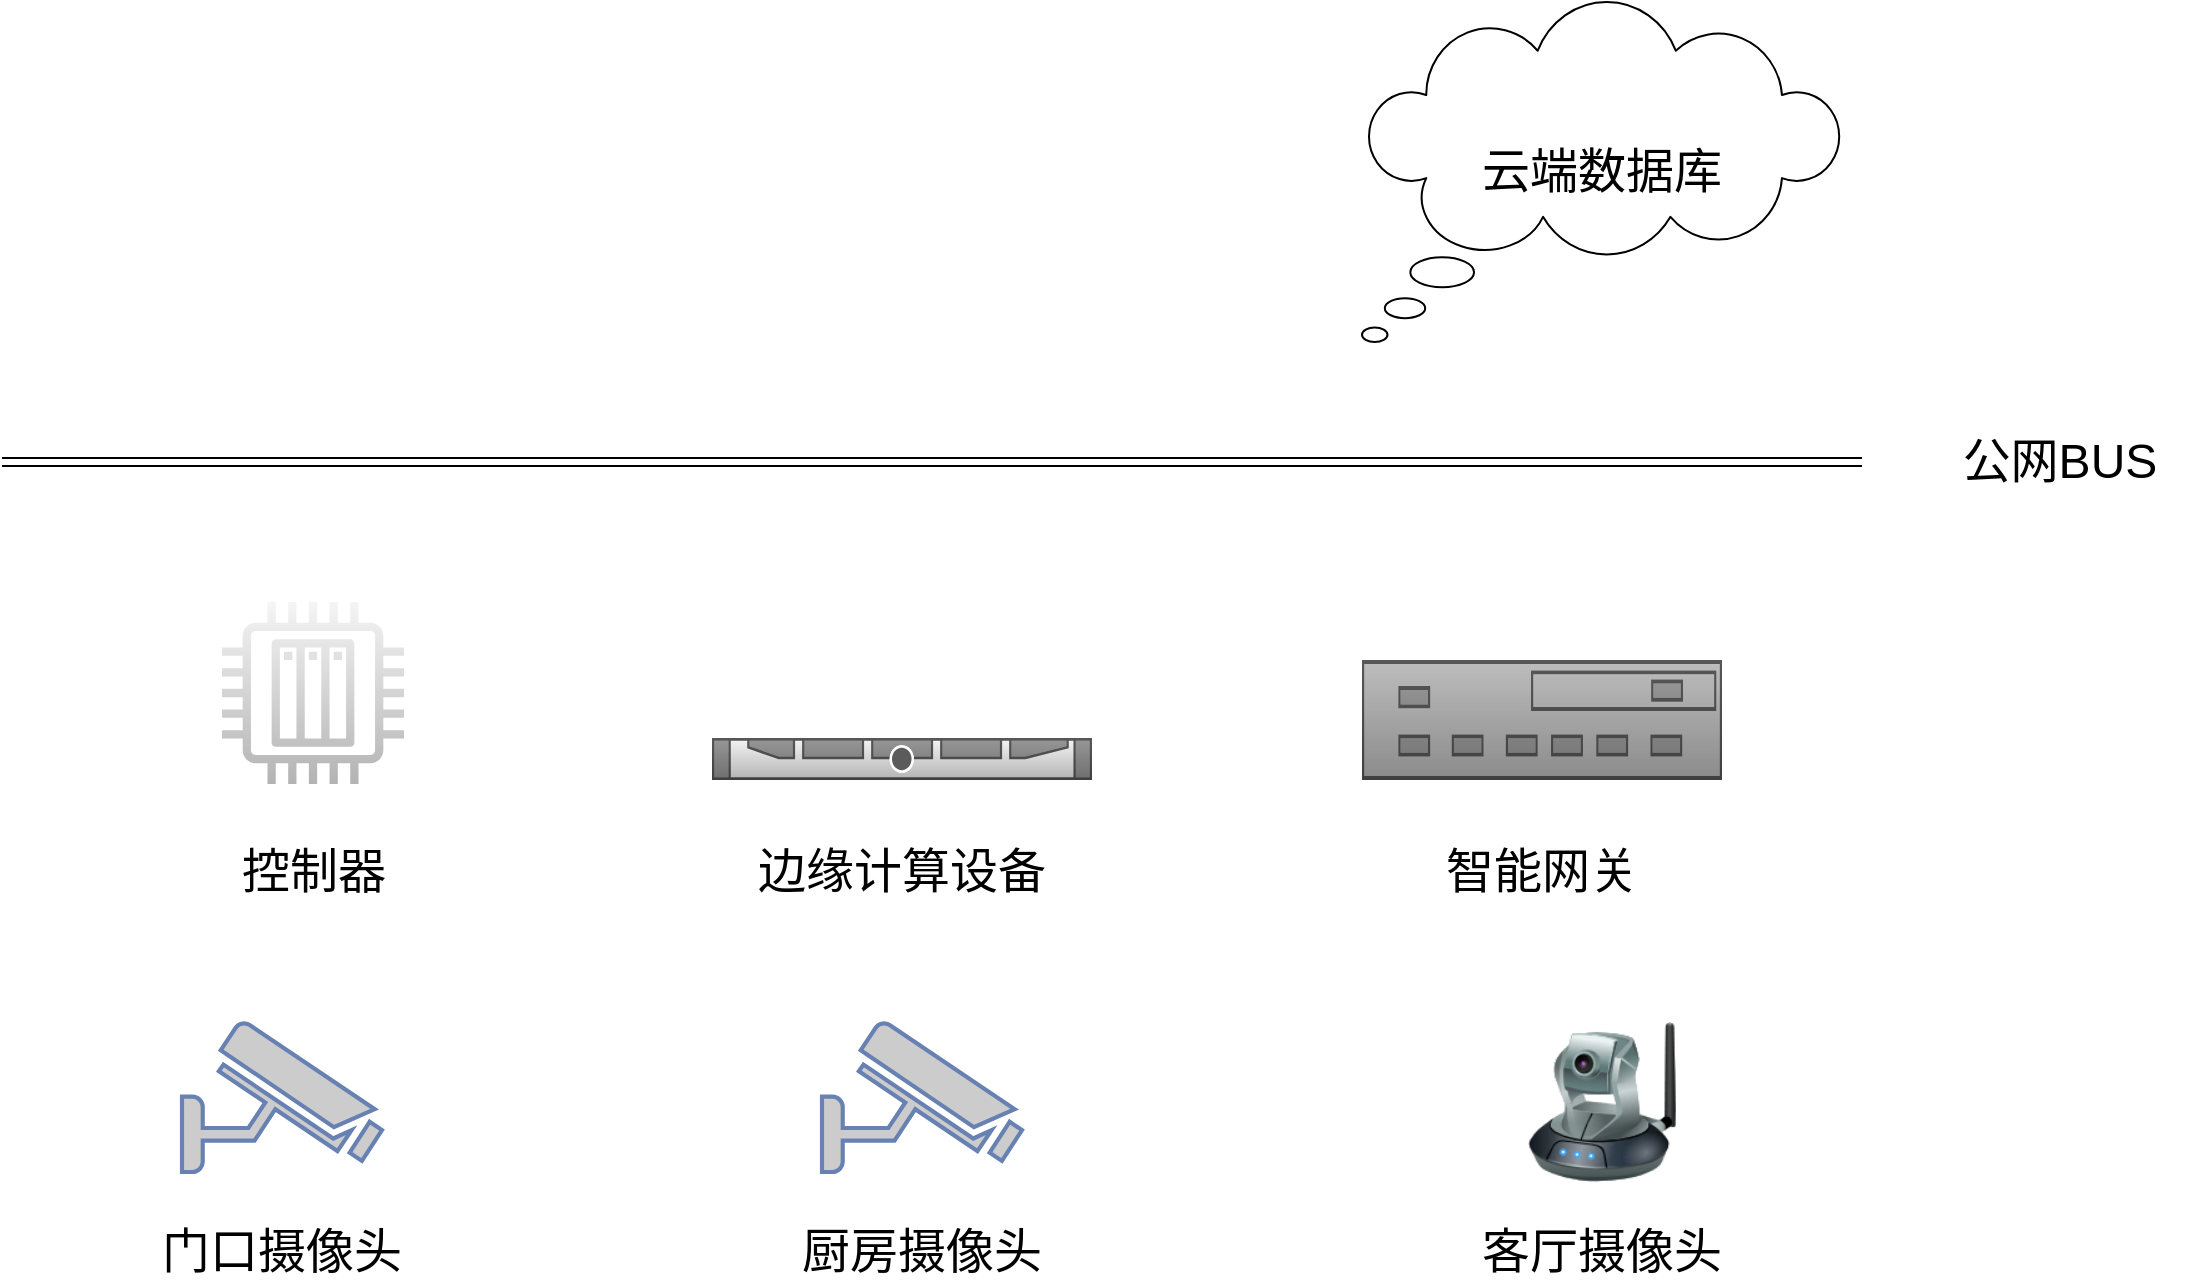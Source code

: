 <mxfile>
    <diagram id="MQUk3Z3RDs1_jtSRNGPu" name="Page-1">
        <mxGraphModel dx="1372" dy="759" grid="1" gridSize="10" guides="1" tooltips="1" connect="1" arrows="1" fold="1" page="1" pageScale="1" pageWidth="1169" pageHeight="827" math="0" shadow="0">
            <root>
                <mxCell id="0"/>
                <mxCell id="1" parent="0"/>
                <mxCell id="34" value="" style="group" vertex="1" connectable="0" parent="1">
                    <mxGeometry x="40" y="50" width="1099" height="640" as="geometry"/>
                </mxCell>
                <mxCell id="15" value="云端数据库" style="whiteSpace=wrap;html=1;shape=mxgraph.basic.cloud_callout;fontSize=24;" vertex="1" parent="34">
                    <mxGeometry x="680" width="240" height="170" as="geometry"/>
                </mxCell>
                <mxCell id="24" value="" style="group" vertex="1" connectable="0" parent="34">
                    <mxGeometry x="355" y="368" width="190" height="82" as="geometry"/>
                </mxCell>
                <mxCell id="22" value="" style="strokeColor=#666666;html=1;labelPosition=right;align=left;spacingLeft=15;shadow=0;dashed=0;outlineConnect=0;shape=mxgraph.rack.dell.dell_poweredge_1u;fontSize=24;fillColor=#f5f5f5;gradientColor=#b3b3b3;" vertex="1" parent="24">
                    <mxGeometry width="190" height="21" as="geometry"/>
                </mxCell>
                <mxCell id="23" value="边缘计算设备" style="text;strokeColor=none;align=center;fillColor=none;html=1;verticalAlign=middle;whiteSpace=wrap;rounded=0;fontSize=24;" vertex="1" parent="24">
                    <mxGeometry x="15" y="52" width="160" height="30" as="geometry"/>
                </mxCell>
                <mxCell id="25" value="" style="group" vertex="1" connectable="0" parent="34">
                    <mxGeometry x="680" y="329" width="180" height="121" as="geometry"/>
                </mxCell>
                <mxCell id="19" value="智能网关" style="text;strokeColor=none;align=center;fillColor=none;html=1;verticalAlign=middle;whiteSpace=wrap;rounded=0;fontSize=24;" vertex="1" parent="25">
                    <mxGeometry x="30" y="91" width="120" height="30" as="geometry"/>
                </mxCell>
                <mxCell id="20" value="" style="strokeColor=#666666;html=1;labelPosition=right;align=left;spacingLeft=15;shadow=0;dashed=0;outlineConnect=0;shape=mxgraph.rack.general.switches_2;fontSize=24;fillColor=#f5f5f5;gradientColor=#b3b3b3;" vertex="1" parent="25">
                    <mxGeometry width="180" height="60" as="geometry"/>
                </mxCell>
                <mxCell id="27" value="" style="group" vertex="1" connectable="0" parent="34">
                    <mxGeometry x="390" y="510" width="140" height="130" as="geometry"/>
                </mxCell>
                <mxCell id="9" value="" style="fontColor=#0066CC;verticalAlign=top;verticalLabelPosition=bottom;labelPosition=center;align=center;html=1;outlineConnect=0;fillColor=#CCCCCC;strokeColor=#6881B3;gradientColor=none;gradientDirection=north;strokeWidth=2;shape=mxgraph.networks.security_camera;fontSize=24;" vertex="1" parent="27">
                    <mxGeometry x="20" width="100" height="75" as="geometry"/>
                </mxCell>
                <mxCell id="12" value="厨房摄像头" style="text;strokeColor=none;align=center;fillColor=none;html=1;verticalAlign=middle;whiteSpace=wrap;rounded=0;fontSize=24;" vertex="1" parent="27">
                    <mxGeometry y="100" width="140" height="30" as="geometry"/>
                </mxCell>
                <mxCell id="28" value="" style="group" vertex="1" connectable="0" parent="34">
                    <mxGeometry x="730" y="510" width="140" height="130" as="geometry"/>
                </mxCell>
                <mxCell id="8" value="" style="image;html=1;image=img/lib/clip_art/networking/Ip_Camera_128x128.png;fontSize=24;" vertex="1" parent="28">
                    <mxGeometry x="30" width="80" height="80" as="geometry"/>
                </mxCell>
                <mxCell id="11" value="客厅摄像头" style="text;strokeColor=none;align=center;fillColor=none;html=1;verticalAlign=middle;whiteSpace=wrap;rounded=0;fontSize=24;" vertex="1" parent="28">
                    <mxGeometry y="100" width="140" height="30" as="geometry"/>
                </mxCell>
                <mxCell id="29" value="" style="group" vertex="1" connectable="0" parent="34">
                    <mxGeometry y="215" width="1099" height="30" as="geometry"/>
                </mxCell>
                <mxCell id="5" value="" style="shape=link;html=1;fontSize=24;" edge="1" parent="29">
                    <mxGeometry width="100" relative="1" as="geometry">
                        <mxPoint y="15" as="sourcePoint"/>
                        <mxPoint x="930" y="15" as="targetPoint"/>
                    </mxGeometry>
                </mxCell>
                <mxCell id="10" value="公网BUS" style="text;strokeColor=none;align=center;fillColor=none;html=1;verticalAlign=middle;whiteSpace=wrap;rounded=0;fontSize=24;" vertex="1" parent="29">
                    <mxGeometry x="959" width="140" height="30" as="geometry"/>
                </mxCell>
                <mxCell id="30" value="" style="group" vertex="1" connectable="0" parent="34">
                    <mxGeometry x="70" y="510" width="140" height="130" as="geometry"/>
                </mxCell>
                <mxCell id="7" value="" style="fontColor=#0066CC;verticalAlign=top;verticalLabelPosition=bottom;labelPosition=center;align=center;html=1;outlineConnect=0;fillColor=#CCCCCC;strokeColor=#6881B3;gradientColor=none;gradientDirection=north;strokeWidth=2;shape=mxgraph.networks.security_camera;fontSize=24;" vertex="1" parent="30">
                    <mxGeometry x="20" width="100" height="75" as="geometry"/>
                </mxCell>
                <mxCell id="13" value="门口摄像头" style="text;strokeColor=none;align=center;fillColor=none;html=1;verticalAlign=middle;whiteSpace=wrap;rounded=0;fontSize=24;" vertex="1" parent="30">
                    <mxGeometry y="100" width="140" height="30" as="geometry"/>
                </mxCell>
                <mxCell id="33" value="" style="group" vertex="1" connectable="0" parent="34">
                    <mxGeometry x="105.5" y="300" width="100" height="150" as="geometry"/>
                </mxCell>
                <mxCell id="31" value="" style="sketch=0;outlineConnect=0;gradientColor=#b3b3b3;fillColor=#f5f5f5;strokeColor=#666666;dashed=0;verticalLabelPosition=bottom;verticalAlign=top;align=center;html=1;fontSize=12;fontStyle=0;aspect=fixed;pointerEvents=1;shape=mxgraph.aws4.iot_thing_plc;" vertex="1" parent="33">
                    <mxGeometry x="4.5" width="91" height="91" as="geometry"/>
                </mxCell>
                <mxCell id="32" value="控制器" style="text;strokeColor=none;align=center;fillColor=none;html=1;verticalAlign=middle;whiteSpace=wrap;rounded=0;fontSize=24;" vertex="1" parent="33">
                    <mxGeometry y="120" width="100" height="30" as="geometry"/>
                </mxCell>
            </root>
        </mxGraphModel>
    </diagram>
</mxfile>